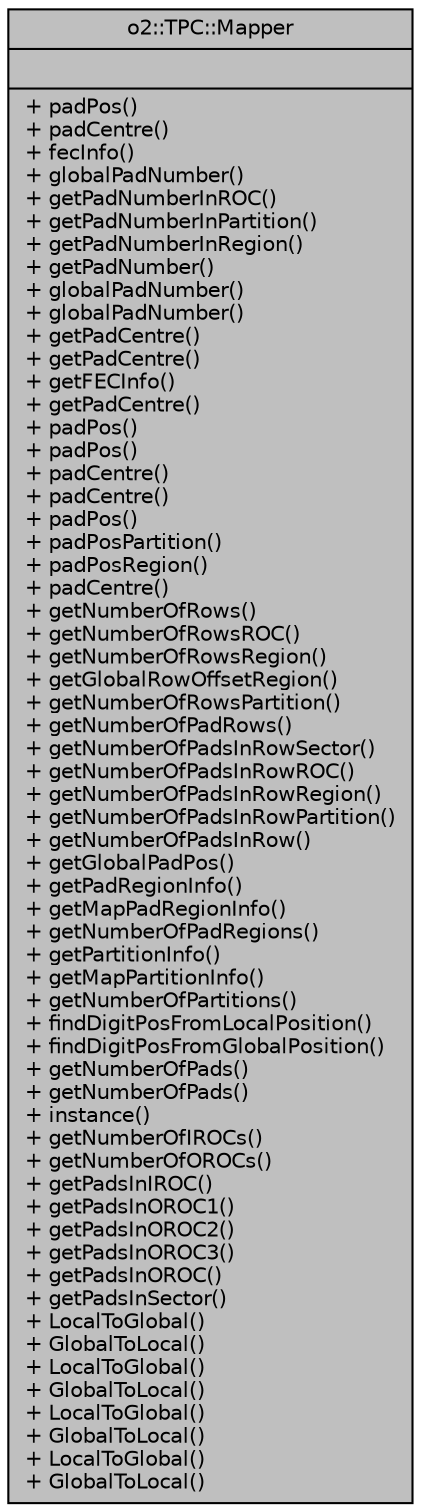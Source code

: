 digraph "o2::TPC::Mapper"
{
 // INTERACTIVE_SVG=YES
  bgcolor="transparent";
  edge [fontname="Helvetica",fontsize="10",labelfontname="Helvetica",labelfontsize="10"];
  node [fontname="Helvetica",fontsize="10",shape=record];
  Node1 [label="{o2::TPC::Mapper\n||+ padPos()\l+ padCentre()\l+ fecInfo()\l+ globalPadNumber()\l+ getPadNumberInROC()\l+ getPadNumberInPartition()\l+ getPadNumberInRegion()\l+ getPadNumber()\l+ globalPadNumber()\l+ globalPadNumber()\l+ getPadCentre()\l+ getPadCentre()\l+ getFECInfo()\l+ getPadCentre()\l+ padPos()\l+ padPos()\l+ padCentre()\l+ padCentre()\l+ padPos()\l+ padPosPartition()\l+ padPosRegion()\l+ padCentre()\l+ getNumberOfRows()\l+ getNumberOfRowsROC()\l+ getNumberOfRowsRegion()\l+ getGlobalRowOffsetRegion()\l+ getNumberOfRowsPartition()\l+ getNumberOfPadRows()\l+ getNumberOfPadsInRowSector()\l+ getNumberOfPadsInRowROC()\l+ getNumberOfPadsInRowRegion()\l+ getNumberOfPadsInRowPartition()\l+ getNumberOfPadsInRow()\l+ getGlobalPadPos()\l+ getPadRegionInfo()\l+ getMapPadRegionInfo()\l+ getNumberOfPadRegions()\l+ getPartitionInfo()\l+ getMapPartitionInfo()\l+ getNumberOfPartitions()\l+ findDigitPosFromLocalPosition()\l+ findDigitPosFromGlobalPosition()\l+ getNumberOfPads()\l+ getNumberOfPads()\l+ instance()\l+ getNumberOfIROCs()\l+ getNumberOfOROCs()\l+ getPadsInIROC()\l+ getPadsInOROC1()\l+ getPadsInOROC2()\l+ getPadsInOROC3()\l+ getPadsInOROC()\l+ getPadsInSector()\l+ LocalToGlobal()\l+ GlobalToLocal()\l+ LocalToGlobal()\l+ GlobalToLocal()\l+ LocalToGlobal()\l+ GlobalToLocal()\l+ LocalToGlobal()\l+ GlobalToLocal()\l}",height=0.2,width=0.4,color="black", fillcolor="grey75", style="filled" fontcolor="black"];
}
